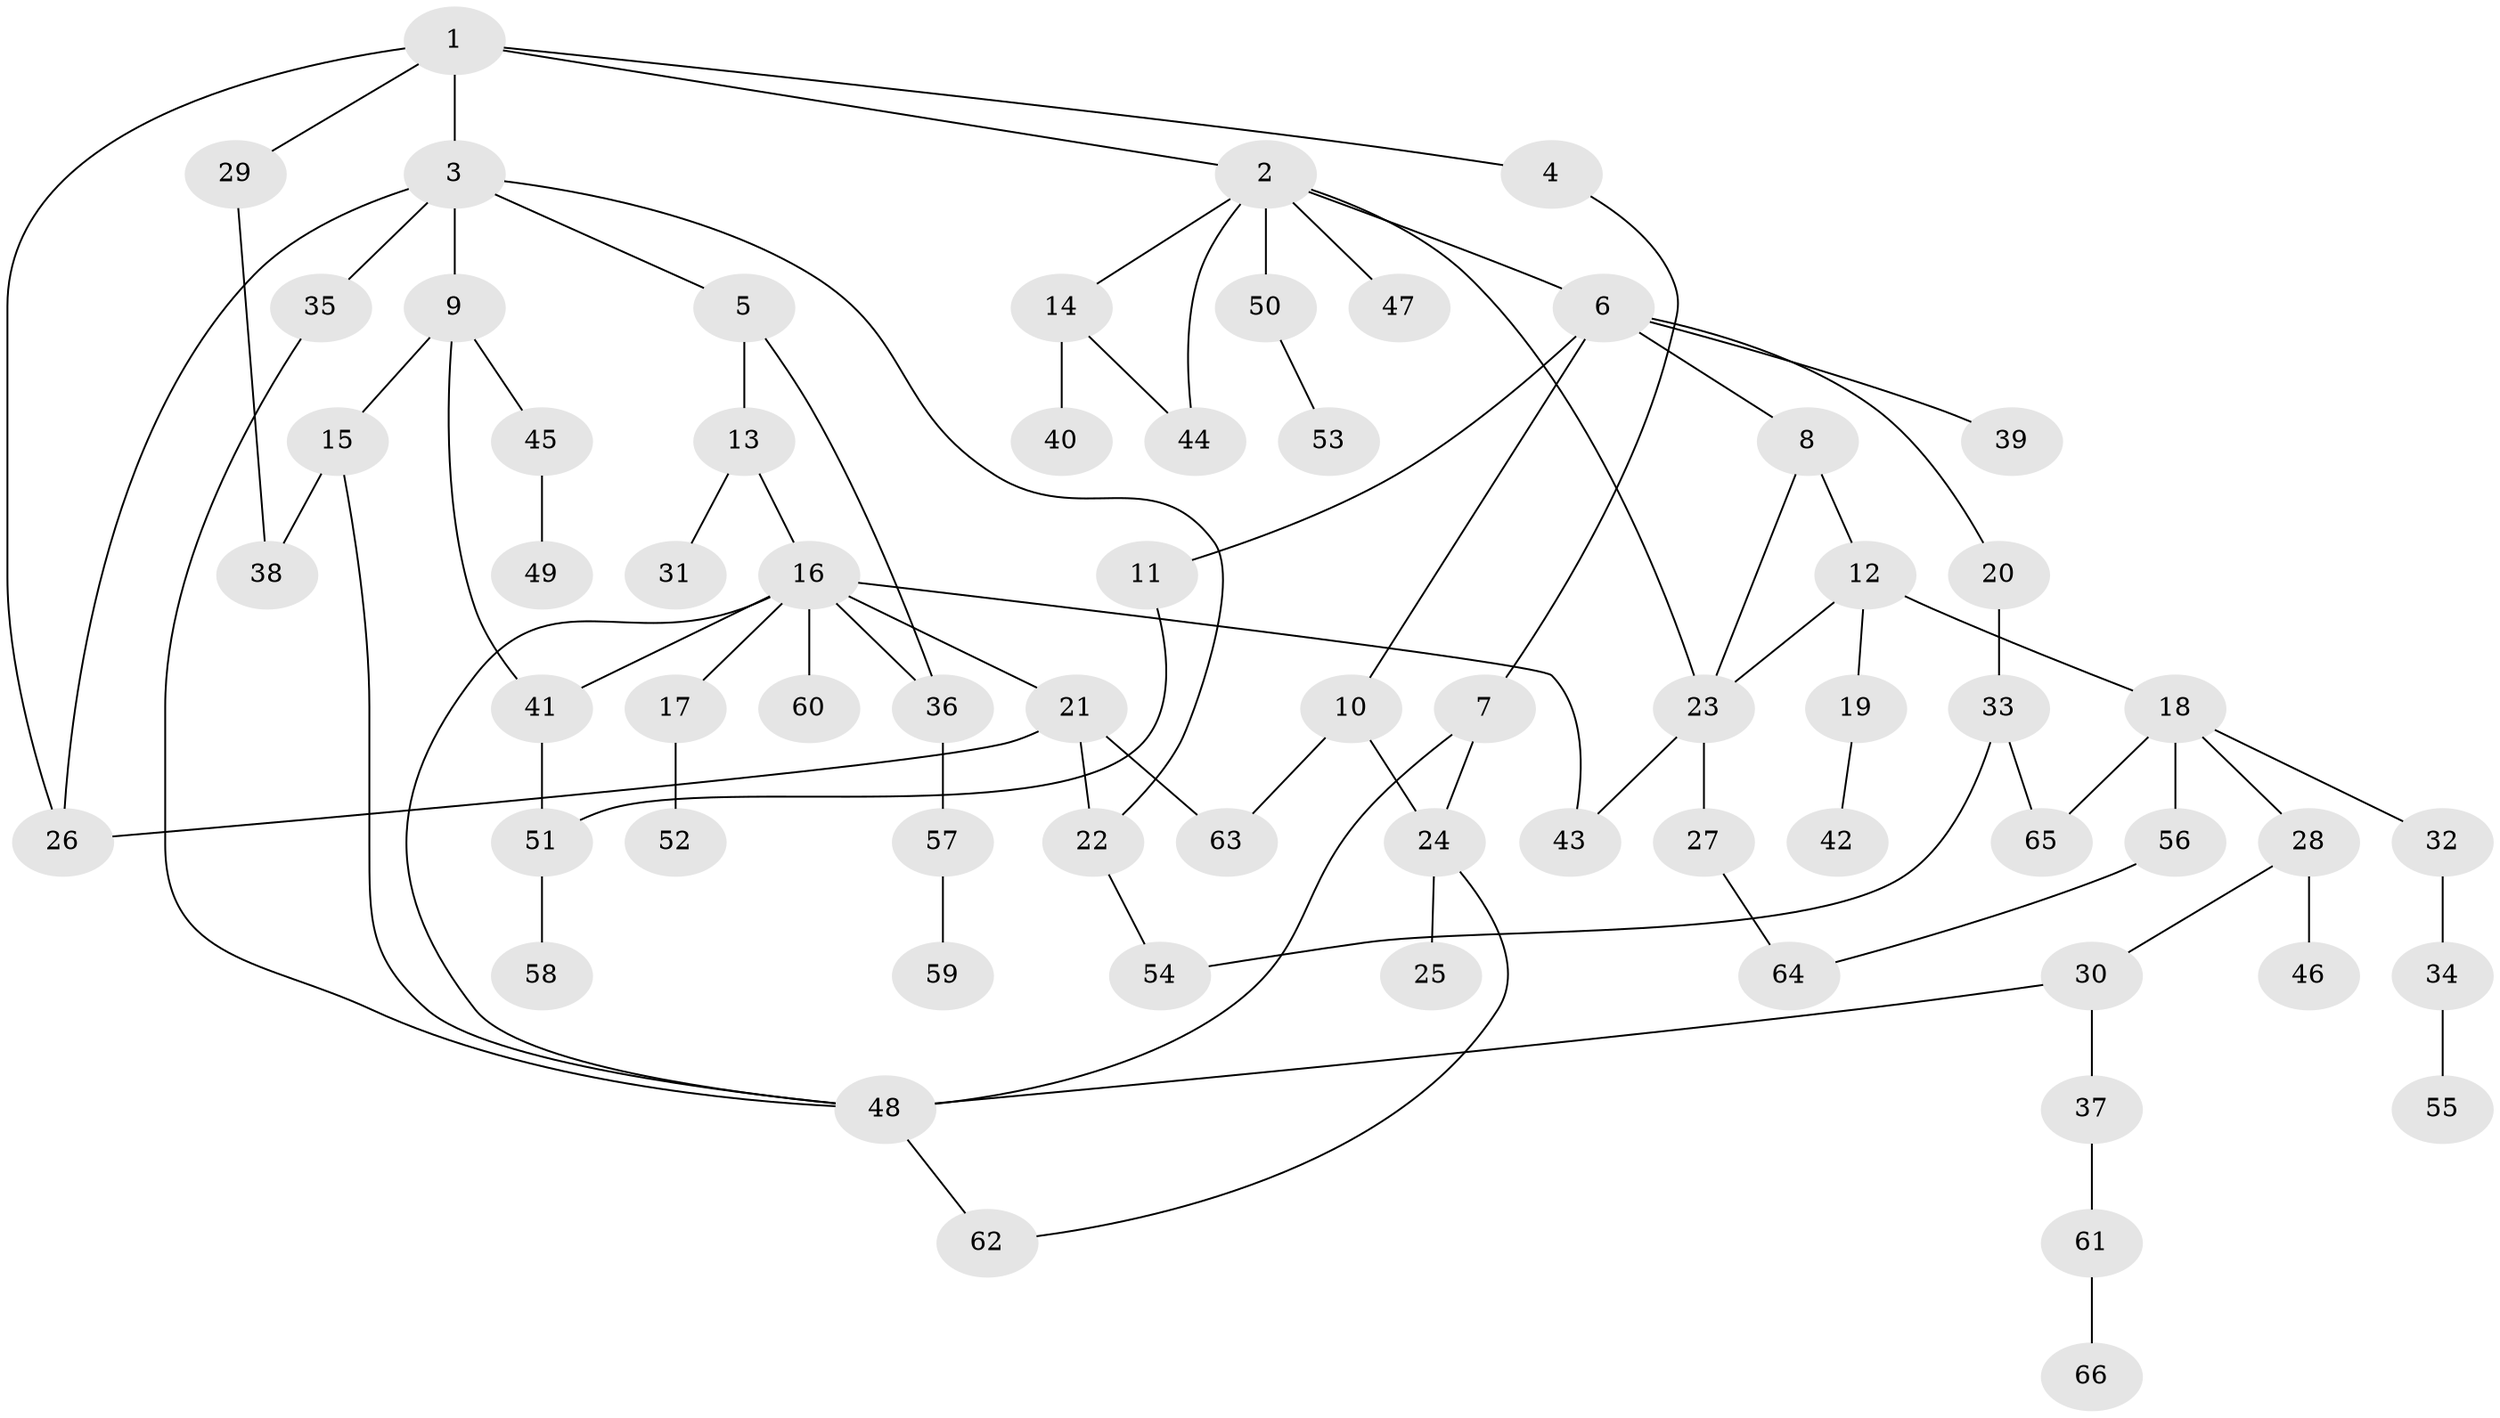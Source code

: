 // coarse degree distribution, {11: 0.05263157894736842, 3: 0.15789473684210525, 2: 0.2631578947368421, 4: 0.05263157894736842, 6: 0.05263157894736842, 1: 0.42105263157894735}
// Generated by graph-tools (version 1.1) at 2025/17/03/04/25 18:17:13]
// undirected, 66 vertices, 86 edges
graph export_dot {
graph [start="1"]
  node [color=gray90,style=filled];
  1;
  2;
  3;
  4;
  5;
  6;
  7;
  8;
  9;
  10;
  11;
  12;
  13;
  14;
  15;
  16;
  17;
  18;
  19;
  20;
  21;
  22;
  23;
  24;
  25;
  26;
  27;
  28;
  29;
  30;
  31;
  32;
  33;
  34;
  35;
  36;
  37;
  38;
  39;
  40;
  41;
  42;
  43;
  44;
  45;
  46;
  47;
  48;
  49;
  50;
  51;
  52;
  53;
  54;
  55;
  56;
  57;
  58;
  59;
  60;
  61;
  62;
  63;
  64;
  65;
  66;
  1 -- 2;
  1 -- 3;
  1 -- 4;
  1 -- 29;
  1 -- 26;
  2 -- 6;
  2 -- 14;
  2 -- 44;
  2 -- 47;
  2 -- 50;
  2 -- 23;
  3 -- 5;
  3 -- 9;
  3 -- 26;
  3 -- 35;
  3 -- 22;
  4 -- 7;
  5 -- 13;
  5 -- 36;
  6 -- 8;
  6 -- 10;
  6 -- 11;
  6 -- 20;
  6 -- 39;
  7 -- 24;
  7 -- 48;
  8 -- 12;
  8 -- 23;
  9 -- 15;
  9 -- 45;
  9 -- 41;
  10 -- 63;
  10 -- 24;
  11 -- 51;
  12 -- 18;
  12 -- 19;
  12 -- 23;
  13 -- 16;
  13 -- 31;
  14 -- 40;
  14 -- 44;
  15 -- 48;
  15 -- 38;
  16 -- 17;
  16 -- 21;
  16 -- 41;
  16 -- 43;
  16 -- 60;
  16 -- 36;
  16 -- 48;
  17 -- 52;
  18 -- 28;
  18 -- 32;
  18 -- 56;
  18 -- 65;
  19 -- 42;
  20 -- 33;
  21 -- 22;
  21 -- 26;
  21 -- 63;
  22 -- 54;
  23 -- 27;
  23 -- 43;
  24 -- 25;
  24 -- 62;
  27 -- 64;
  28 -- 30;
  28 -- 46;
  29 -- 38;
  30 -- 37;
  30 -- 48;
  32 -- 34;
  33 -- 54;
  33 -- 65;
  34 -- 55;
  35 -- 48;
  36 -- 57;
  37 -- 61;
  41 -- 51;
  45 -- 49;
  48 -- 62;
  50 -- 53;
  51 -- 58;
  56 -- 64;
  57 -- 59;
  61 -- 66;
}
